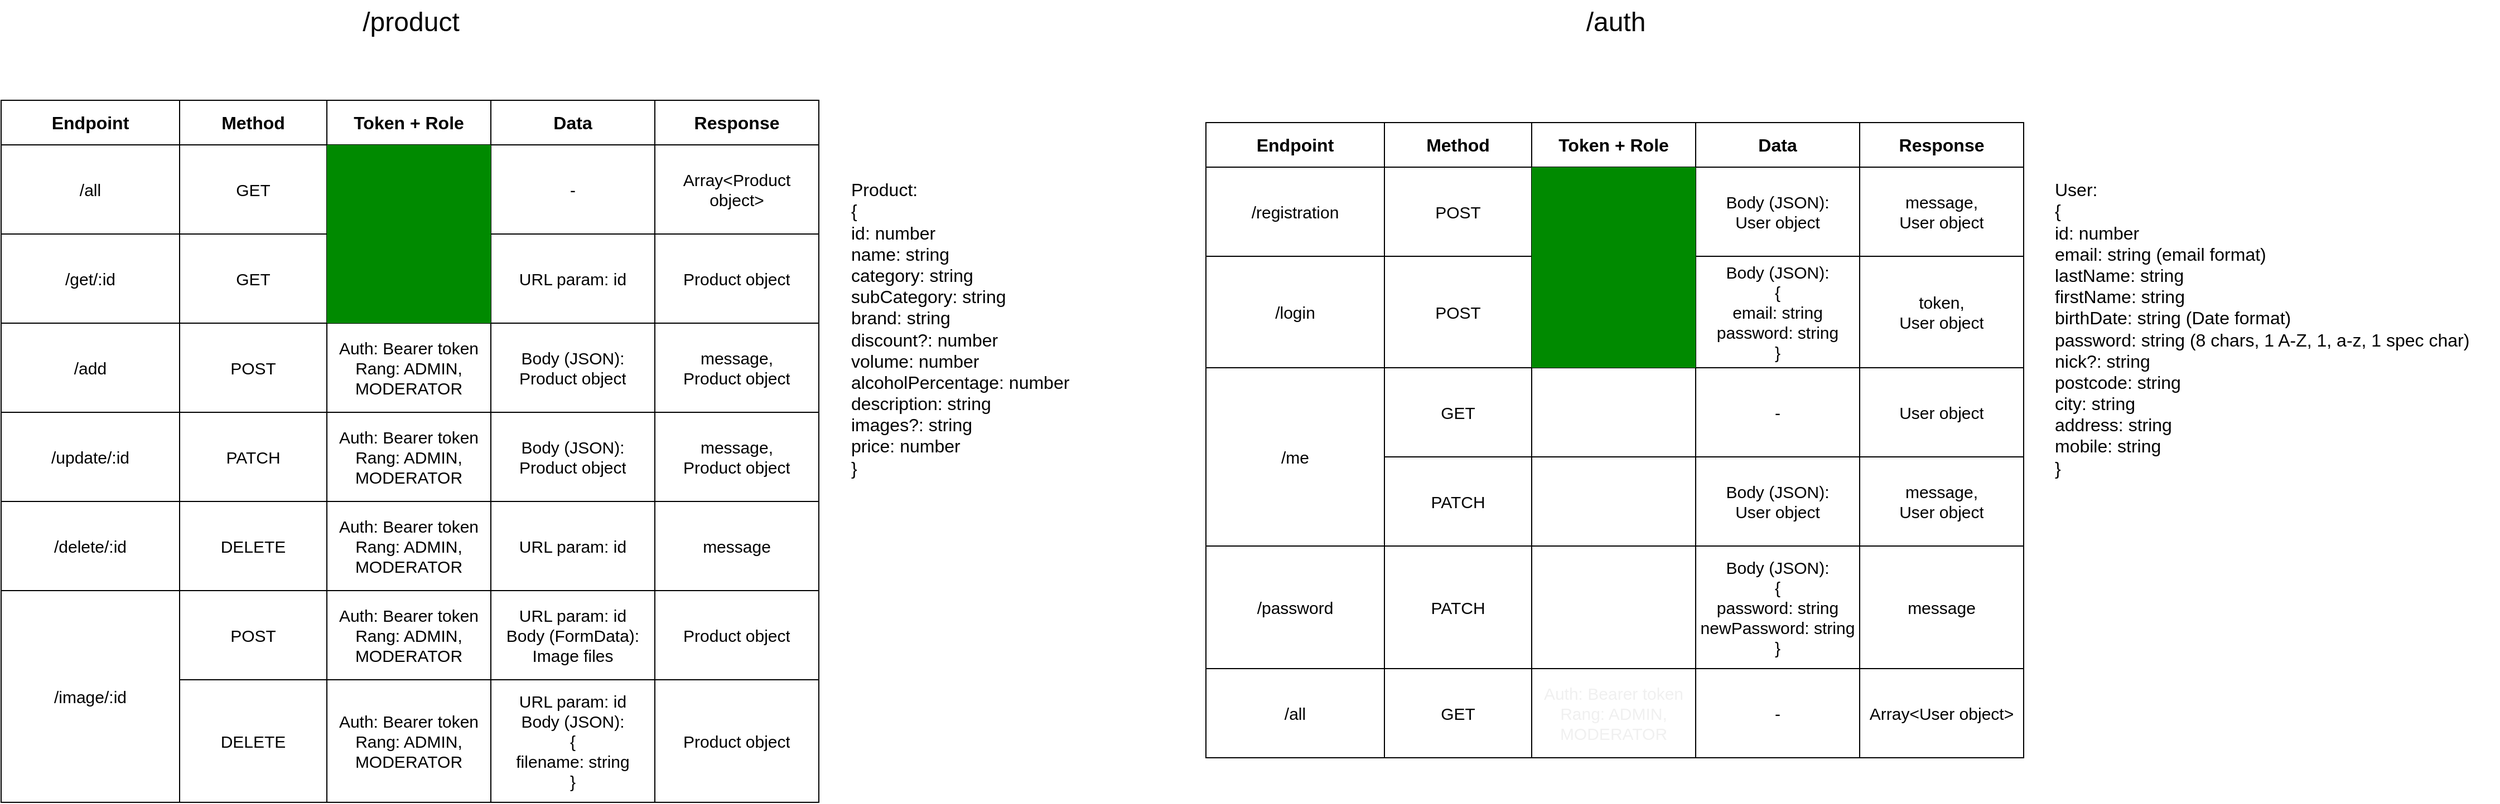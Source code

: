 <mxfile version="24.7.17">
  <diagram name="1 oldal" id="UeoRxixYVzYARN7M6lbf">
    <mxGraphModel dx="1400" dy="828" grid="1" gridSize="10" guides="1" tooltips="1" connect="1" arrows="1" fold="1" page="1" pageScale="1" pageWidth="2339" pageHeight="3300" math="0" shadow="0">
      <root>
        <mxCell id="0" />
        <mxCell id="1" parent="0" />
        <mxCell id="mDEu_xkg_dyJT5L7LfrE-14" value="" style="shape=table;startSize=0;container=1;collapsible=0;childLayout=tableLayout;" parent="1" vertex="1">
          <mxGeometry x="100" y="120" width="733" height="630" as="geometry" />
        </mxCell>
        <mxCell id="mDEu_xkg_dyJT5L7LfrE-15" value="" style="shape=tableRow;horizontal=0;startSize=0;swimlaneHead=0;swimlaneBody=0;strokeColor=inherit;top=0;left=0;bottom=0;right=0;collapsible=0;dropTarget=0;fillColor=none;points=[[0,0.5],[1,0.5]];portConstraint=eastwest;" parent="mDEu_xkg_dyJT5L7LfrE-14" vertex="1">
          <mxGeometry width="733" height="40" as="geometry" />
        </mxCell>
        <mxCell id="mDEu_xkg_dyJT5L7LfrE-16" value="Endpoint" style="shape=partialRectangle;html=1;whiteSpace=wrap;connectable=0;strokeColor=inherit;overflow=hidden;fillColor=none;top=0;left=0;bottom=0;right=0;pointerEvents=1;fontStyle=1;fontSize=16;" parent="mDEu_xkg_dyJT5L7LfrE-15" vertex="1">
          <mxGeometry width="160" height="40" as="geometry">
            <mxRectangle width="160" height="40" as="alternateBounds" />
          </mxGeometry>
        </mxCell>
        <mxCell id="mDEu_xkg_dyJT5L7LfrE-17" value="Method" style="shape=partialRectangle;html=1;whiteSpace=wrap;connectable=0;strokeColor=inherit;overflow=hidden;fillColor=none;top=0;left=0;bottom=0;right=0;pointerEvents=1;fontStyle=1;fontSize=16;" parent="mDEu_xkg_dyJT5L7LfrE-15" vertex="1">
          <mxGeometry x="160" width="132" height="40" as="geometry">
            <mxRectangle width="132" height="40" as="alternateBounds" />
          </mxGeometry>
        </mxCell>
        <mxCell id="mDEu_xkg_dyJT5L7LfrE-18" value="Token + Role" style="shape=partialRectangle;html=1;whiteSpace=wrap;connectable=0;strokeColor=inherit;overflow=hidden;fillColor=none;top=0;left=0;bottom=0;right=0;pointerEvents=1;fontStyle=1;fontSize=16;" parent="mDEu_xkg_dyJT5L7LfrE-15" vertex="1">
          <mxGeometry x="292" width="147" height="40" as="geometry">
            <mxRectangle width="147" height="40" as="alternateBounds" />
          </mxGeometry>
        </mxCell>
        <mxCell id="mDEu_xkg_dyJT5L7LfrE-19" value="Data" style="shape=partialRectangle;html=1;whiteSpace=wrap;connectable=0;strokeColor=inherit;overflow=hidden;fillColor=none;top=0;left=0;bottom=0;right=0;pointerEvents=1;fontStyle=1;fontSize=16;" parent="mDEu_xkg_dyJT5L7LfrE-15" vertex="1">
          <mxGeometry x="439" width="147" height="40" as="geometry">
            <mxRectangle width="147" height="40" as="alternateBounds" />
          </mxGeometry>
        </mxCell>
        <mxCell id="mDEu_xkg_dyJT5L7LfrE-117" value="Response" style="shape=partialRectangle;html=1;whiteSpace=wrap;connectable=0;strokeColor=inherit;overflow=hidden;fillColor=none;top=0;left=0;bottom=0;right=0;pointerEvents=1;fontStyle=1;fontSize=16;" parent="mDEu_xkg_dyJT5L7LfrE-15" vertex="1">
          <mxGeometry x="586" width="147" height="40" as="geometry">
            <mxRectangle width="147" height="40" as="alternateBounds" />
          </mxGeometry>
        </mxCell>
        <mxCell id="mDEu_xkg_dyJT5L7LfrE-21" value="" style="shape=tableRow;horizontal=0;startSize=0;swimlaneHead=0;swimlaneBody=0;strokeColor=inherit;top=0;left=0;bottom=0;right=0;collapsible=0;dropTarget=0;fillColor=none;points=[[0,0.5],[1,0.5]];portConstraint=eastwest;" parent="mDEu_xkg_dyJT5L7LfrE-14" vertex="1">
          <mxGeometry y="40" width="733" height="80" as="geometry" />
        </mxCell>
        <mxCell id="mDEu_xkg_dyJT5L7LfrE-22" value="/all" style="shape=partialRectangle;html=1;whiteSpace=wrap;connectable=0;strokeColor=inherit;overflow=hidden;fillColor=none;top=0;left=0;bottom=0;right=0;pointerEvents=1;fontSize=15;" parent="mDEu_xkg_dyJT5L7LfrE-21" vertex="1">
          <mxGeometry width="160" height="80" as="geometry">
            <mxRectangle width="160" height="80" as="alternateBounds" />
          </mxGeometry>
        </mxCell>
        <mxCell id="mDEu_xkg_dyJT5L7LfrE-23" value="GET" style="shape=partialRectangle;html=1;whiteSpace=wrap;connectable=0;strokeColor=inherit;overflow=hidden;fillColor=none;top=0;left=0;bottom=0;right=0;pointerEvents=1;fontSize=15;" parent="mDEu_xkg_dyJT5L7LfrE-21" vertex="1">
          <mxGeometry x="160" width="132" height="80" as="geometry">
            <mxRectangle width="132" height="80" as="alternateBounds" />
          </mxGeometry>
        </mxCell>
        <mxCell id="mDEu_xkg_dyJT5L7LfrE-24" value="" style="shape=partialRectangle;html=1;whiteSpace=wrap;connectable=0;strokeColor=#005700;overflow=hidden;fillColor=#008a00;top=0;left=0;bottom=0;right=0;pointerEvents=1;fontSize=15;fontColor=#ffffff;" parent="mDEu_xkg_dyJT5L7LfrE-21" vertex="1">
          <mxGeometry x="292" width="147" height="80" as="geometry">
            <mxRectangle width="147" height="80" as="alternateBounds" />
          </mxGeometry>
        </mxCell>
        <mxCell id="mDEu_xkg_dyJT5L7LfrE-25" value="-" style="shape=partialRectangle;html=1;whiteSpace=wrap;connectable=0;strokeColor=inherit;overflow=hidden;fillColor=none;top=0;left=0;bottom=0;right=0;pointerEvents=1;fontSize=15;align=center;" parent="mDEu_xkg_dyJT5L7LfrE-21" vertex="1">
          <mxGeometry x="439" width="147" height="80" as="geometry">
            <mxRectangle width="147" height="80" as="alternateBounds" />
          </mxGeometry>
        </mxCell>
        <mxCell id="mDEu_xkg_dyJT5L7LfrE-118" value="Array&amp;lt;Product object&amp;gt;" style="shape=partialRectangle;html=1;whiteSpace=wrap;connectable=0;strokeColor=inherit;overflow=hidden;fillColor=none;top=0;left=0;bottom=0;right=0;pointerEvents=1;fontSize=15;" parent="mDEu_xkg_dyJT5L7LfrE-21" vertex="1">
          <mxGeometry x="586" width="147" height="80" as="geometry">
            <mxRectangle width="147" height="80" as="alternateBounds" />
          </mxGeometry>
        </mxCell>
        <mxCell id="qTHYCNkbOjXIvpoYTU0R-1" style="shape=tableRow;horizontal=0;startSize=0;swimlaneHead=0;swimlaneBody=0;strokeColor=inherit;top=0;left=0;bottom=0;right=0;collapsible=0;dropTarget=0;fillColor=none;points=[[0,0.5],[1,0.5]];portConstraint=eastwest;" vertex="1" parent="mDEu_xkg_dyJT5L7LfrE-14">
          <mxGeometry y="120" width="733" height="80" as="geometry" />
        </mxCell>
        <mxCell id="qTHYCNkbOjXIvpoYTU0R-2" value="/get/:id" style="shape=partialRectangle;html=1;whiteSpace=wrap;connectable=0;strokeColor=inherit;overflow=hidden;fillColor=none;top=0;left=0;bottom=0;right=0;pointerEvents=1;fontSize=15;" vertex="1" parent="qTHYCNkbOjXIvpoYTU0R-1">
          <mxGeometry width="160" height="80" as="geometry">
            <mxRectangle width="160" height="80" as="alternateBounds" />
          </mxGeometry>
        </mxCell>
        <mxCell id="qTHYCNkbOjXIvpoYTU0R-3" value="GET" style="shape=partialRectangle;html=1;whiteSpace=wrap;connectable=0;strokeColor=inherit;overflow=hidden;fillColor=none;top=0;left=0;bottom=0;right=0;pointerEvents=1;fontSize=15;" vertex="1" parent="qTHYCNkbOjXIvpoYTU0R-1">
          <mxGeometry x="160" width="132" height="80" as="geometry">
            <mxRectangle width="132" height="80" as="alternateBounds" />
          </mxGeometry>
        </mxCell>
        <mxCell id="qTHYCNkbOjXIvpoYTU0R-4" style="shape=partialRectangle;html=1;whiteSpace=wrap;connectable=0;strokeColor=#005700;overflow=hidden;fillColor=#008a00;top=0;left=0;bottom=0;right=0;pointerEvents=1;fontSize=15;fontColor=#ffffff;" vertex="1" parent="qTHYCNkbOjXIvpoYTU0R-1">
          <mxGeometry x="292" width="147" height="80" as="geometry">
            <mxRectangle width="147" height="80" as="alternateBounds" />
          </mxGeometry>
        </mxCell>
        <mxCell id="qTHYCNkbOjXIvpoYTU0R-5" value="URL param: id" style="shape=partialRectangle;html=1;whiteSpace=wrap;connectable=0;strokeColor=inherit;overflow=hidden;fillColor=none;top=0;left=0;bottom=0;right=0;pointerEvents=1;fontSize=15;align=center;" vertex="1" parent="qTHYCNkbOjXIvpoYTU0R-1">
          <mxGeometry x="439" width="147" height="80" as="geometry">
            <mxRectangle width="147" height="80" as="alternateBounds" />
          </mxGeometry>
        </mxCell>
        <mxCell id="qTHYCNkbOjXIvpoYTU0R-7" value="Product object" style="shape=partialRectangle;html=1;whiteSpace=wrap;connectable=0;strokeColor=inherit;overflow=hidden;fillColor=none;top=0;left=0;bottom=0;right=0;pointerEvents=1;fontSize=15;" vertex="1" parent="qTHYCNkbOjXIvpoYTU0R-1">
          <mxGeometry x="586" width="147" height="80" as="geometry">
            <mxRectangle width="147" height="80" as="alternateBounds" />
          </mxGeometry>
        </mxCell>
        <mxCell id="qTHYCNkbOjXIvpoYTU0R-15" style="shape=tableRow;horizontal=0;startSize=0;swimlaneHead=0;swimlaneBody=0;strokeColor=inherit;top=0;left=0;bottom=0;right=0;collapsible=0;dropTarget=0;fillColor=none;points=[[0,0.5],[1,0.5]];portConstraint=eastwest;" vertex="1" parent="mDEu_xkg_dyJT5L7LfrE-14">
          <mxGeometry y="200" width="733" height="80" as="geometry" />
        </mxCell>
        <mxCell id="qTHYCNkbOjXIvpoYTU0R-16" value="/add" style="shape=partialRectangle;html=1;whiteSpace=wrap;connectable=0;strokeColor=inherit;overflow=hidden;fillColor=none;top=0;left=0;bottom=0;right=0;pointerEvents=1;fontSize=15;" vertex="1" parent="qTHYCNkbOjXIvpoYTU0R-15">
          <mxGeometry width="160" height="80" as="geometry">
            <mxRectangle width="160" height="80" as="alternateBounds" />
          </mxGeometry>
        </mxCell>
        <mxCell id="qTHYCNkbOjXIvpoYTU0R-17" value="POST" style="shape=partialRectangle;html=1;whiteSpace=wrap;connectable=0;strokeColor=inherit;overflow=hidden;fillColor=none;top=0;left=0;bottom=0;right=0;pointerEvents=1;fontSize=15;" vertex="1" parent="qTHYCNkbOjXIvpoYTU0R-15">
          <mxGeometry x="160" width="132" height="80" as="geometry">
            <mxRectangle width="132" height="80" as="alternateBounds" />
          </mxGeometry>
        </mxCell>
        <mxCell id="qTHYCNkbOjXIvpoYTU0R-18" value="Auth: Bearer token&lt;div&gt;Rang: ADMIN, MODERATOR&lt;/div&gt;" style="shape=partialRectangle;html=1;whiteSpace=wrap;connectable=0;overflow=hidden;top=0;left=0;bottom=0;right=0;pointerEvents=1;fontSize=15;fillColor=none;" vertex="1" parent="qTHYCNkbOjXIvpoYTU0R-15">
          <mxGeometry x="292" width="147" height="80" as="geometry">
            <mxRectangle width="147" height="80" as="alternateBounds" />
          </mxGeometry>
        </mxCell>
        <mxCell id="qTHYCNkbOjXIvpoYTU0R-19" value="Body (JSON):&lt;div&gt;Product object&lt;/div&gt;" style="shape=partialRectangle;html=1;whiteSpace=wrap;connectable=0;strokeColor=inherit;overflow=hidden;fillColor=none;top=0;left=0;bottom=0;right=0;pointerEvents=1;fontSize=15;align=center;" vertex="1" parent="qTHYCNkbOjXIvpoYTU0R-15">
          <mxGeometry x="439" width="147" height="80" as="geometry">
            <mxRectangle width="147" height="80" as="alternateBounds" />
          </mxGeometry>
        </mxCell>
        <mxCell id="qTHYCNkbOjXIvpoYTU0R-21" value="message,&lt;div&gt;Product object&lt;/div&gt;" style="shape=partialRectangle;html=1;whiteSpace=wrap;connectable=0;strokeColor=inherit;overflow=hidden;fillColor=none;top=0;left=0;bottom=0;right=0;pointerEvents=1;fontSize=15;" vertex="1" parent="qTHYCNkbOjXIvpoYTU0R-15">
          <mxGeometry x="586" width="147" height="80" as="geometry">
            <mxRectangle width="147" height="80" as="alternateBounds" />
          </mxGeometry>
        </mxCell>
        <mxCell id="qTHYCNkbOjXIvpoYTU0R-8" style="shape=tableRow;horizontal=0;startSize=0;swimlaneHead=0;swimlaneBody=0;strokeColor=inherit;top=0;left=0;bottom=0;right=0;collapsible=0;dropTarget=0;fillColor=none;points=[[0,0.5],[1,0.5]];portConstraint=eastwest;" vertex="1" parent="mDEu_xkg_dyJT5L7LfrE-14">
          <mxGeometry y="280" width="733" height="80" as="geometry" />
        </mxCell>
        <mxCell id="qTHYCNkbOjXIvpoYTU0R-9" value="/update/:id" style="shape=partialRectangle;html=1;whiteSpace=wrap;connectable=0;strokeColor=inherit;overflow=hidden;fillColor=none;top=0;left=0;bottom=0;right=0;pointerEvents=1;fontSize=15;" vertex="1" parent="qTHYCNkbOjXIvpoYTU0R-8">
          <mxGeometry width="160" height="80" as="geometry">
            <mxRectangle width="160" height="80" as="alternateBounds" />
          </mxGeometry>
        </mxCell>
        <mxCell id="qTHYCNkbOjXIvpoYTU0R-10" value="PATCH" style="shape=partialRectangle;html=1;whiteSpace=wrap;connectable=0;strokeColor=inherit;overflow=hidden;fillColor=none;top=0;left=0;bottom=0;right=0;pointerEvents=1;fontSize=15;" vertex="1" parent="qTHYCNkbOjXIvpoYTU0R-8">
          <mxGeometry x="160" width="132" height="80" as="geometry">
            <mxRectangle width="132" height="80" as="alternateBounds" />
          </mxGeometry>
        </mxCell>
        <mxCell id="qTHYCNkbOjXIvpoYTU0R-11" value="Auth: Bearer token&lt;div&gt;Rang: ADMIN, MODERATOR&lt;/div&gt;" style="shape=partialRectangle;html=1;whiteSpace=wrap;connectable=0;overflow=hidden;top=0;left=0;bottom=0;right=0;pointerEvents=1;fontSize=15;fillColor=none;" vertex="1" parent="qTHYCNkbOjXIvpoYTU0R-8">
          <mxGeometry x="292" width="147" height="80" as="geometry">
            <mxRectangle width="147" height="80" as="alternateBounds" />
          </mxGeometry>
        </mxCell>
        <mxCell id="qTHYCNkbOjXIvpoYTU0R-12" value="Body (JSON):&lt;div&gt;Product object&lt;/div&gt;" style="shape=partialRectangle;html=1;whiteSpace=wrap;connectable=0;strokeColor=inherit;overflow=hidden;fillColor=none;top=0;left=0;bottom=0;right=0;pointerEvents=1;fontSize=15;align=center;" vertex="1" parent="qTHYCNkbOjXIvpoYTU0R-8">
          <mxGeometry x="439" width="147" height="80" as="geometry">
            <mxRectangle width="147" height="80" as="alternateBounds" />
          </mxGeometry>
        </mxCell>
        <mxCell id="qTHYCNkbOjXIvpoYTU0R-14" value="message,&lt;div&gt;Product object&lt;/div&gt;" style="shape=partialRectangle;html=1;whiteSpace=wrap;connectable=0;strokeColor=inherit;overflow=hidden;fillColor=none;top=0;left=0;bottom=0;right=0;pointerEvents=1;fontSize=15;" vertex="1" parent="qTHYCNkbOjXIvpoYTU0R-8">
          <mxGeometry x="586" width="147" height="80" as="geometry">
            <mxRectangle width="147" height="80" as="alternateBounds" />
          </mxGeometry>
        </mxCell>
        <mxCell id="qTHYCNkbOjXIvpoYTU0R-94" style="shape=tableRow;horizontal=0;startSize=0;swimlaneHead=0;swimlaneBody=0;strokeColor=inherit;top=0;left=0;bottom=0;right=0;collapsible=0;dropTarget=0;fillColor=none;points=[[0,0.5],[1,0.5]];portConstraint=eastwest;" vertex="1" parent="mDEu_xkg_dyJT5L7LfrE-14">
          <mxGeometry y="360" width="733" height="80" as="geometry" />
        </mxCell>
        <mxCell id="qTHYCNkbOjXIvpoYTU0R-95" value="/delete/:id" style="shape=partialRectangle;html=1;whiteSpace=wrap;connectable=0;strokeColor=inherit;overflow=hidden;fillColor=none;top=0;left=0;bottom=0;right=0;pointerEvents=1;fontSize=15;" vertex="1" parent="qTHYCNkbOjXIvpoYTU0R-94">
          <mxGeometry width="160" height="80" as="geometry">
            <mxRectangle width="160" height="80" as="alternateBounds" />
          </mxGeometry>
        </mxCell>
        <mxCell id="qTHYCNkbOjXIvpoYTU0R-96" value="DELETE" style="shape=partialRectangle;html=1;whiteSpace=wrap;connectable=0;strokeColor=inherit;overflow=hidden;fillColor=none;top=0;left=0;bottom=0;right=0;pointerEvents=1;fontSize=15;" vertex="1" parent="qTHYCNkbOjXIvpoYTU0R-94">
          <mxGeometry x="160" width="132" height="80" as="geometry">
            <mxRectangle width="132" height="80" as="alternateBounds" />
          </mxGeometry>
        </mxCell>
        <mxCell id="qTHYCNkbOjXIvpoYTU0R-97" value="Auth: Bearer token&lt;div&gt;Rang: ADMIN, MODERATOR&lt;/div&gt;" style="shape=partialRectangle;html=1;whiteSpace=wrap;connectable=0;overflow=hidden;top=0;left=0;bottom=0;right=0;pointerEvents=1;fontSize=15;fillColor=none;" vertex="1" parent="qTHYCNkbOjXIvpoYTU0R-94">
          <mxGeometry x="292" width="147" height="80" as="geometry">
            <mxRectangle width="147" height="80" as="alternateBounds" />
          </mxGeometry>
        </mxCell>
        <mxCell id="qTHYCNkbOjXIvpoYTU0R-98" value="URL param: id" style="shape=partialRectangle;html=1;whiteSpace=wrap;connectable=0;strokeColor=inherit;overflow=hidden;fillColor=none;top=0;left=0;bottom=0;right=0;pointerEvents=1;fontSize=15;align=center;" vertex="1" parent="qTHYCNkbOjXIvpoYTU0R-94">
          <mxGeometry x="439" width="147" height="80" as="geometry">
            <mxRectangle width="147" height="80" as="alternateBounds" />
          </mxGeometry>
        </mxCell>
        <mxCell id="qTHYCNkbOjXIvpoYTU0R-99" value="message" style="shape=partialRectangle;html=1;whiteSpace=wrap;connectable=0;strokeColor=inherit;overflow=hidden;fillColor=none;top=0;left=0;bottom=0;right=0;pointerEvents=1;fontSize=15;" vertex="1" parent="qTHYCNkbOjXIvpoYTU0R-94">
          <mxGeometry x="586" width="147" height="80" as="geometry">
            <mxRectangle width="147" height="80" as="alternateBounds" />
          </mxGeometry>
        </mxCell>
        <mxCell id="qTHYCNkbOjXIvpoYTU0R-106" style="shape=tableRow;horizontal=0;startSize=0;swimlaneHead=0;swimlaneBody=0;strokeColor=inherit;top=0;left=0;bottom=0;right=0;collapsible=0;dropTarget=0;fillColor=none;points=[[0,0.5],[1,0.5]];portConstraint=eastwest;" vertex="1" parent="mDEu_xkg_dyJT5L7LfrE-14">
          <mxGeometry y="440" width="733" height="80" as="geometry" />
        </mxCell>
        <mxCell id="qTHYCNkbOjXIvpoYTU0R-107" value="/image/:id" style="shape=partialRectangle;html=1;whiteSpace=wrap;connectable=0;strokeColor=inherit;overflow=hidden;fillColor=none;top=0;left=0;bottom=0;right=0;pointerEvents=1;fontSize=15;rowspan=2;colspan=1;" vertex="1" parent="qTHYCNkbOjXIvpoYTU0R-106">
          <mxGeometry width="160" height="190" as="geometry">
            <mxRectangle width="160" height="80" as="alternateBounds" />
          </mxGeometry>
        </mxCell>
        <mxCell id="qTHYCNkbOjXIvpoYTU0R-108" value="POST" style="shape=partialRectangle;html=1;whiteSpace=wrap;connectable=0;strokeColor=inherit;overflow=hidden;fillColor=none;top=0;left=0;bottom=0;right=0;pointerEvents=1;fontSize=15;" vertex="1" parent="qTHYCNkbOjXIvpoYTU0R-106">
          <mxGeometry x="160" width="132" height="80" as="geometry">
            <mxRectangle width="132" height="80" as="alternateBounds" />
          </mxGeometry>
        </mxCell>
        <mxCell id="qTHYCNkbOjXIvpoYTU0R-109" value="Auth: Bearer token&lt;div&gt;Rang: ADMIN, MODERATOR&lt;/div&gt;" style="shape=partialRectangle;html=1;whiteSpace=wrap;connectable=0;overflow=hidden;top=0;left=0;bottom=0;right=0;pointerEvents=1;fontSize=15;fillColor=none;" vertex="1" parent="qTHYCNkbOjXIvpoYTU0R-106">
          <mxGeometry x="292" width="147" height="80" as="geometry">
            <mxRectangle width="147" height="80" as="alternateBounds" />
          </mxGeometry>
        </mxCell>
        <mxCell id="qTHYCNkbOjXIvpoYTU0R-110" value="URL param: id&lt;div&gt;Body (FormData):&lt;/div&gt;&lt;div&gt;Image files&lt;/div&gt;" style="shape=partialRectangle;html=1;whiteSpace=wrap;connectable=0;strokeColor=inherit;overflow=hidden;fillColor=none;top=0;left=0;bottom=0;right=0;pointerEvents=1;fontSize=15;align=center;" vertex="1" parent="qTHYCNkbOjXIvpoYTU0R-106">
          <mxGeometry x="439" width="147" height="80" as="geometry">
            <mxRectangle width="147" height="80" as="alternateBounds" />
          </mxGeometry>
        </mxCell>
        <mxCell id="qTHYCNkbOjXIvpoYTU0R-111" value="Product object" style="shape=partialRectangle;html=1;whiteSpace=wrap;connectable=0;strokeColor=inherit;overflow=hidden;fillColor=none;top=0;left=0;bottom=0;right=0;pointerEvents=1;fontSize=15;" vertex="1" parent="qTHYCNkbOjXIvpoYTU0R-106">
          <mxGeometry x="586" width="147" height="80" as="geometry">
            <mxRectangle width="147" height="80" as="alternateBounds" />
          </mxGeometry>
        </mxCell>
        <mxCell id="qTHYCNkbOjXIvpoYTU0R-100" style="shape=tableRow;horizontal=0;startSize=0;swimlaneHead=0;swimlaneBody=0;strokeColor=inherit;top=0;left=0;bottom=0;right=0;collapsible=0;dropTarget=0;fillColor=none;points=[[0,0.5],[1,0.5]];portConstraint=eastwest;" vertex="1" parent="mDEu_xkg_dyJT5L7LfrE-14">
          <mxGeometry y="520" width="733" height="110" as="geometry" />
        </mxCell>
        <mxCell id="qTHYCNkbOjXIvpoYTU0R-101" style="shape=partialRectangle;html=1;whiteSpace=wrap;connectable=0;strokeColor=inherit;overflow=hidden;fillColor=none;top=0;left=0;bottom=0;right=0;pointerEvents=1;fontSize=15;" vertex="1" visible="0" parent="qTHYCNkbOjXIvpoYTU0R-100">
          <mxGeometry width="160" height="110" as="geometry">
            <mxRectangle width="160" height="110" as="alternateBounds" />
          </mxGeometry>
        </mxCell>
        <mxCell id="qTHYCNkbOjXIvpoYTU0R-102" value="DELETE" style="shape=partialRectangle;html=1;whiteSpace=wrap;connectable=0;strokeColor=inherit;overflow=hidden;fillColor=none;top=0;left=0;bottom=0;right=0;pointerEvents=1;fontSize=15;" vertex="1" parent="qTHYCNkbOjXIvpoYTU0R-100">
          <mxGeometry x="160" width="132" height="110" as="geometry">
            <mxRectangle width="132" height="110" as="alternateBounds" />
          </mxGeometry>
        </mxCell>
        <mxCell id="qTHYCNkbOjXIvpoYTU0R-103" value="Auth: Bearer token&lt;div&gt;Rang: ADMIN, MODERATOR&lt;/div&gt;" style="shape=partialRectangle;html=1;whiteSpace=wrap;connectable=0;overflow=hidden;top=0;left=0;bottom=0;right=0;pointerEvents=1;fontSize=15;fillColor=none;" vertex="1" parent="qTHYCNkbOjXIvpoYTU0R-100">
          <mxGeometry x="292" width="147" height="110" as="geometry">
            <mxRectangle width="147" height="110" as="alternateBounds" />
          </mxGeometry>
        </mxCell>
        <mxCell id="qTHYCNkbOjXIvpoYTU0R-104" value="URL param: id&lt;div&gt;Body (JSON):&lt;/div&gt;&lt;div&gt;&lt;span style=&quot;background-color: initial;&quot;&gt;{&lt;/span&gt;&lt;/div&gt;&lt;div&gt;filename: string&lt;/div&gt;&lt;div&gt;}&lt;/div&gt;" style="shape=partialRectangle;html=1;whiteSpace=wrap;connectable=0;strokeColor=inherit;overflow=hidden;fillColor=none;top=0;left=0;bottom=0;right=0;pointerEvents=1;fontSize=15;align=center;" vertex="1" parent="qTHYCNkbOjXIvpoYTU0R-100">
          <mxGeometry x="439" width="147" height="110" as="geometry">
            <mxRectangle width="147" height="110" as="alternateBounds" />
          </mxGeometry>
        </mxCell>
        <mxCell id="qTHYCNkbOjXIvpoYTU0R-105" value="Product object" style="shape=partialRectangle;html=1;whiteSpace=wrap;connectable=0;strokeColor=inherit;overflow=hidden;fillColor=none;top=0;left=0;bottom=0;right=0;pointerEvents=1;fontSize=15;" vertex="1" parent="qTHYCNkbOjXIvpoYTU0R-100">
          <mxGeometry x="586" width="147" height="110" as="geometry">
            <mxRectangle width="147" height="110" as="alternateBounds" />
          </mxGeometry>
        </mxCell>
        <mxCell id="qTHYCNkbOjXIvpoYTU0R-22" value="&lt;font style=&quot;font-size: 16px;&quot;&gt;Product:&lt;br&gt;{&lt;br&gt;id: number&lt;br&gt;name: string&lt;br&gt;category: string&lt;br&gt;subCategory: string&lt;br&gt;brand: string&lt;br&gt;discount?: number&lt;br&gt;volume: number&lt;br&gt;alcoholPercentage: number&lt;br&gt;description: string&lt;br&gt;images?: string&lt;br&gt;price: number&lt;br&gt;}&lt;/font&gt;" style="text;align=left;verticalAlign=middle;resizable=0;points=[];autosize=1;strokeColor=none;fillColor=none;fontColor=default;horizontal=1;html=1;" vertex="1" parent="1">
          <mxGeometry x="860" y="185" width="220" height="280" as="geometry" />
        </mxCell>
        <mxCell id="qTHYCNkbOjXIvpoYTU0R-93" value="&lt;font style=&quot;font-size: 24px;&quot;&gt;/product&lt;/font&gt;" style="text;html=1;align=center;verticalAlign=middle;resizable=0;points=[];autosize=1;strokeColor=none;fillColor=none;" vertex="1" parent="1">
          <mxGeometry x="411.5" y="30" width="110" height="40" as="geometry" />
        </mxCell>
        <mxCell id="qTHYCNkbOjXIvpoYTU0R-114" value="" style="shape=table;startSize=0;container=1;collapsible=0;childLayout=tableLayout;" vertex="1" parent="1">
          <mxGeometry x="1180" y="140" width="733" height="570" as="geometry" />
        </mxCell>
        <mxCell id="qTHYCNkbOjXIvpoYTU0R-115" value="" style="shape=tableRow;horizontal=0;startSize=0;swimlaneHead=0;swimlaneBody=0;strokeColor=inherit;top=0;left=0;bottom=0;right=0;collapsible=0;dropTarget=0;fillColor=none;points=[[0,0.5],[1,0.5]];portConstraint=eastwest;" vertex="1" parent="qTHYCNkbOjXIvpoYTU0R-114">
          <mxGeometry width="733" height="40" as="geometry" />
        </mxCell>
        <mxCell id="qTHYCNkbOjXIvpoYTU0R-116" value="Endpoint" style="shape=partialRectangle;html=1;whiteSpace=wrap;connectable=0;strokeColor=inherit;overflow=hidden;fillColor=none;top=0;left=0;bottom=0;right=0;pointerEvents=1;fontStyle=1;fontSize=16;" vertex="1" parent="qTHYCNkbOjXIvpoYTU0R-115">
          <mxGeometry width="160" height="40" as="geometry">
            <mxRectangle width="160" height="40" as="alternateBounds" />
          </mxGeometry>
        </mxCell>
        <mxCell id="qTHYCNkbOjXIvpoYTU0R-117" value="Method" style="shape=partialRectangle;html=1;whiteSpace=wrap;connectable=0;strokeColor=inherit;overflow=hidden;fillColor=none;top=0;left=0;bottom=0;right=0;pointerEvents=1;fontStyle=1;fontSize=16;" vertex="1" parent="qTHYCNkbOjXIvpoYTU0R-115">
          <mxGeometry x="160" width="132" height="40" as="geometry">
            <mxRectangle width="132" height="40" as="alternateBounds" />
          </mxGeometry>
        </mxCell>
        <mxCell id="qTHYCNkbOjXIvpoYTU0R-118" value="Token + Role" style="shape=partialRectangle;html=1;whiteSpace=wrap;connectable=0;strokeColor=inherit;overflow=hidden;fillColor=none;top=0;left=0;bottom=0;right=0;pointerEvents=1;fontStyle=1;fontSize=16;" vertex="1" parent="qTHYCNkbOjXIvpoYTU0R-115">
          <mxGeometry x="292" width="147" height="40" as="geometry">
            <mxRectangle width="147" height="40" as="alternateBounds" />
          </mxGeometry>
        </mxCell>
        <mxCell id="qTHYCNkbOjXIvpoYTU0R-119" value="Data" style="shape=partialRectangle;html=1;whiteSpace=wrap;connectable=0;strokeColor=inherit;overflow=hidden;fillColor=none;top=0;left=0;bottom=0;right=0;pointerEvents=1;fontStyle=1;fontSize=16;" vertex="1" parent="qTHYCNkbOjXIvpoYTU0R-115">
          <mxGeometry x="439" width="147" height="40" as="geometry">
            <mxRectangle width="147" height="40" as="alternateBounds" />
          </mxGeometry>
        </mxCell>
        <mxCell id="qTHYCNkbOjXIvpoYTU0R-120" value="Response" style="shape=partialRectangle;html=1;whiteSpace=wrap;connectable=0;strokeColor=inherit;overflow=hidden;fillColor=none;top=0;left=0;bottom=0;right=0;pointerEvents=1;fontStyle=1;fontSize=16;" vertex="1" parent="qTHYCNkbOjXIvpoYTU0R-115">
          <mxGeometry x="586" width="147" height="40" as="geometry">
            <mxRectangle width="147" height="40" as="alternateBounds" />
          </mxGeometry>
        </mxCell>
        <mxCell id="qTHYCNkbOjXIvpoYTU0R-171" style="shape=tableRow;horizontal=0;startSize=0;swimlaneHead=0;swimlaneBody=0;strokeColor=inherit;top=0;left=0;bottom=0;right=0;collapsible=0;dropTarget=0;fillColor=none;points=[[0,0.5],[1,0.5]];portConstraint=eastwest;" vertex="1" parent="qTHYCNkbOjXIvpoYTU0R-114">
          <mxGeometry y="40" width="733" height="80" as="geometry" />
        </mxCell>
        <mxCell id="qTHYCNkbOjXIvpoYTU0R-172" value="/registration" style="shape=partialRectangle;html=1;whiteSpace=wrap;connectable=0;strokeColor=inherit;overflow=hidden;fillColor=none;top=0;left=0;bottom=0;right=0;pointerEvents=1;fontSize=15;" vertex="1" parent="qTHYCNkbOjXIvpoYTU0R-171">
          <mxGeometry width="160" height="80" as="geometry">
            <mxRectangle width="160" height="80" as="alternateBounds" />
          </mxGeometry>
        </mxCell>
        <mxCell id="qTHYCNkbOjXIvpoYTU0R-173" value="POST" style="shape=partialRectangle;html=1;whiteSpace=wrap;connectable=0;strokeColor=inherit;overflow=hidden;fillColor=none;top=0;left=0;bottom=0;right=0;pointerEvents=1;fontSize=15;" vertex="1" parent="qTHYCNkbOjXIvpoYTU0R-171">
          <mxGeometry x="160" width="132" height="80" as="geometry">
            <mxRectangle width="132" height="80" as="alternateBounds" />
          </mxGeometry>
        </mxCell>
        <mxCell id="qTHYCNkbOjXIvpoYTU0R-174" style="shape=partialRectangle;html=1;whiteSpace=wrap;connectable=0;strokeColor=#005700;overflow=hidden;fillColor=#008a00;top=0;left=0;bottom=0;right=0;pointerEvents=1;fontSize=15;fontColor=#ffffff;" vertex="1" parent="qTHYCNkbOjXIvpoYTU0R-171">
          <mxGeometry x="292" width="147" height="80" as="geometry">
            <mxRectangle width="147" height="80" as="alternateBounds" />
          </mxGeometry>
        </mxCell>
        <mxCell id="qTHYCNkbOjXIvpoYTU0R-175" value="Body (JSON):&lt;div&gt;User object&lt;/div&gt;" style="shape=partialRectangle;html=1;whiteSpace=wrap;connectable=0;strokeColor=inherit;overflow=hidden;fillColor=none;top=0;left=0;bottom=0;right=0;pointerEvents=1;fontSize=15;" vertex="1" parent="qTHYCNkbOjXIvpoYTU0R-171">
          <mxGeometry x="439" width="147" height="80" as="geometry">
            <mxRectangle width="147" height="80" as="alternateBounds" />
          </mxGeometry>
        </mxCell>
        <mxCell id="qTHYCNkbOjXIvpoYTU0R-176" value="message,&lt;div&gt;User object&lt;/div&gt;" style="shape=partialRectangle;html=1;whiteSpace=wrap;connectable=0;strokeColor=inherit;overflow=hidden;fillColor=none;top=0;left=0;bottom=0;right=0;pointerEvents=1;fontSize=15;" vertex="1" parent="qTHYCNkbOjXIvpoYTU0R-171">
          <mxGeometry x="586" width="147" height="80" as="geometry">
            <mxRectangle width="147" height="80" as="alternateBounds" />
          </mxGeometry>
        </mxCell>
        <mxCell id="qTHYCNkbOjXIvpoYTU0R-165" style="shape=tableRow;horizontal=0;startSize=0;swimlaneHead=0;swimlaneBody=0;strokeColor=inherit;top=0;left=0;bottom=0;right=0;collapsible=0;dropTarget=0;fillColor=none;points=[[0,0.5],[1,0.5]];portConstraint=eastwest;" vertex="1" parent="qTHYCNkbOjXIvpoYTU0R-114">
          <mxGeometry y="120" width="733" height="100" as="geometry" />
        </mxCell>
        <mxCell id="qTHYCNkbOjXIvpoYTU0R-166" value="/login" style="shape=partialRectangle;html=1;whiteSpace=wrap;connectable=0;strokeColor=inherit;overflow=hidden;fillColor=none;top=0;left=0;bottom=0;right=0;pointerEvents=1;fontSize=15;" vertex="1" parent="qTHYCNkbOjXIvpoYTU0R-165">
          <mxGeometry width="160" height="100" as="geometry">
            <mxRectangle width="160" height="100" as="alternateBounds" />
          </mxGeometry>
        </mxCell>
        <mxCell id="qTHYCNkbOjXIvpoYTU0R-167" value="POST" style="shape=partialRectangle;html=1;whiteSpace=wrap;connectable=0;strokeColor=inherit;overflow=hidden;fillColor=none;top=0;left=0;bottom=0;right=0;pointerEvents=1;fontSize=15;" vertex="1" parent="qTHYCNkbOjXIvpoYTU0R-165">
          <mxGeometry x="160" width="132" height="100" as="geometry">
            <mxRectangle width="132" height="100" as="alternateBounds" />
          </mxGeometry>
        </mxCell>
        <mxCell id="qTHYCNkbOjXIvpoYTU0R-168" style="shape=partialRectangle;html=1;whiteSpace=wrap;connectable=0;strokeColor=#005700;overflow=hidden;fillColor=#008a00;top=0;left=0;bottom=0;right=0;pointerEvents=1;fontSize=15;fontColor=#ffffff;" vertex="1" parent="qTHYCNkbOjXIvpoYTU0R-165">
          <mxGeometry x="292" width="147" height="100" as="geometry">
            <mxRectangle width="147" height="100" as="alternateBounds" />
          </mxGeometry>
        </mxCell>
        <mxCell id="qTHYCNkbOjXIvpoYTU0R-169" value="Body (JSON):&lt;div&gt;&lt;span style=&quot;background-color: initial;&quot;&gt;{&lt;/span&gt;&lt;div&gt;email: string&lt;/div&gt;&lt;div&gt;password: string&lt;br&gt;&lt;div&gt;}&lt;/div&gt;&lt;/div&gt;&lt;/div&gt;" style="shape=partialRectangle;html=1;whiteSpace=wrap;connectable=0;strokeColor=inherit;overflow=hidden;fillColor=none;top=0;left=0;bottom=0;right=0;pointerEvents=1;fontSize=15;" vertex="1" parent="qTHYCNkbOjXIvpoYTU0R-165">
          <mxGeometry x="439" width="147" height="100" as="geometry">
            <mxRectangle width="147" height="100" as="alternateBounds" />
          </mxGeometry>
        </mxCell>
        <mxCell id="qTHYCNkbOjXIvpoYTU0R-170" value="token,&lt;div&gt;User object&lt;/div&gt;" style="shape=partialRectangle;html=1;whiteSpace=wrap;connectable=0;strokeColor=inherit;overflow=hidden;fillColor=none;top=0;left=0;bottom=0;right=0;pointerEvents=1;fontSize=15;" vertex="1" parent="qTHYCNkbOjXIvpoYTU0R-165">
          <mxGeometry x="586" width="147" height="100" as="geometry">
            <mxRectangle width="147" height="100" as="alternateBounds" />
          </mxGeometry>
        </mxCell>
        <mxCell id="qTHYCNkbOjXIvpoYTU0R-177" style="shape=tableRow;horizontal=0;startSize=0;swimlaneHead=0;swimlaneBody=0;strokeColor=inherit;top=0;left=0;bottom=0;right=0;collapsible=0;dropTarget=0;fillColor=none;points=[[0,0.5],[1,0.5]];portConstraint=eastwest;" vertex="1" parent="qTHYCNkbOjXIvpoYTU0R-114">
          <mxGeometry y="220" width="733" height="80" as="geometry" />
        </mxCell>
        <mxCell id="qTHYCNkbOjXIvpoYTU0R-178" value="/me" style="shape=partialRectangle;html=1;whiteSpace=wrap;connectable=0;strokeColor=inherit;overflow=hidden;fillColor=none;top=0;left=0;bottom=0;right=0;pointerEvents=1;fontSize=15;rowspan=2;colspan=1;" vertex="1" parent="qTHYCNkbOjXIvpoYTU0R-177">
          <mxGeometry width="160" height="160" as="geometry">
            <mxRectangle width="160" height="80" as="alternateBounds" />
          </mxGeometry>
        </mxCell>
        <mxCell id="qTHYCNkbOjXIvpoYTU0R-179" value="GET" style="shape=partialRectangle;html=1;whiteSpace=wrap;connectable=0;strokeColor=inherit;overflow=hidden;fillColor=none;top=0;left=0;bottom=0;right=0;pointerEvents=1;fontSize=15;" vertex="1" parent="qTHYCNkbOjXIvpoYTU0R-177">
          <mxGeometry x="160" width="132" height="80" as="geometry">
            <mxRectangle width="132" height="80" as="alternateBounds" />
          </mxGeometry>
        </mxCell>
        <mxCell id="qTHYCNkbOjXIvpoYTU0R-180" value="Auth: Bearer token" style="shape=partialRectangle;html=1;whiteSpace=wrap;connectable=0;strokeColor=#005700;overflow=hidden;fillColor=none;top=0;left=0;bottom=0;right=0;pointerEvents=1;fontSize=15;fontColor=#ffffff;" vertex="1" parent="qTHYCNkbOjXIvpoYTU0R-177">
          <mxGeometry x="292" width="147" height="80" as="geometry">
            <mxRectangle width="147" height="80" as="alternateBounds" />
          </mxGeometry>
        </mxCell>
        <mxCell id="qTHYCNkbOjXIvpoYTU0R-181" value="-" style="shape=partialRectangle;html=1;whiteSpace=wrap;connectable=0;strokeColor=inherit;overflow=hidden;fillColor=none;top=0;left=0;bottom=0;right=0;pointerEvents=1;fontSize=15;" vertex="1" parent="qTHYCNkbOjXIvpoYTU0R-177">
          <mxGeometry x="439" width="147" height="80" as="geometry">
            <mxRectangle width="147" height="80" as="alternateBounds" />
          </mxGeometry>
        </mxCell>
        <mxCell id="qTHYCNkbOjXIvpoYTU0R-182" value="User object" style="shape=partialRectangle;html=1;whiteSpace=wrap;connectable=0;strokeColor=inherit;overflow=hidden;fillColor=none;top=0;left=0;bottom=0;right=0;pointerEvents=1;fontSize=15;" vertex="1" parent="qTHYCNkbOjXIvpoYTU0R-177">
          <mxGeometry x="586" width="147" height="80" as="geometry">
            <mxRectangle width="147" height="80" as="alternateBounds" />
          </mxGeometry>
        </mxCell>
        <mxCell id="qTHYCNkbOjXIvpoYTU0R-183" style="shape=tableRow;horizontal=0;startSize=0;swimlaneHead=0;swimlaneBody=0;strokeColor=inherit;top=0;left=0;bottom=0;right=0;collapsible=0;dropTarget=0;fillColor=none;points=[[0,0.5],[1,0.5]];portConstraint=eastwest;" vertex="1" parent="qTHYCNkbOjXIvpoYTU0R-114">
          <mxGeometry y="300" width="733" height="80" as="geometry" />
        </mxCell>
        <mxCell id="qTHYCNkbOjXIvpoYTU0R-184" style="shape=partialRectangle;html=1;whiteSpace=wrap;connectable=0;strokeColor=inherit;overflow=hidden;fillColor=none;top=0;left=0;bottom=0;right=0;pointerEvents=1;fontSize=15;" vertex="1" visible="0" parent="qTHYCNkbOjXIvpoYTU0R-183">
          <mxGeometry width="160" height="80" as="geometry">
            <mxRectangle width="160" height="80" as="alternateBounds" />
          </mxGeometry>
        </mxCell>
        <mxCell id="qTHYCNkbOjXIvpoYTU0R-185" value="PATCH" style="shape=partialRectangle;html=1;whiteSpace=wrap;connectable=0;strokeColor=inherit;overflow=hidden;fillColor=none;top=0;left=0;bottom=0;right=0;pointerEvents=1;fontSize=15;" vertex="1" parent="qTHYCNkbOjXIvpoYTU0R-183">
          <mxGeometry x="160" width="132" height="80" as="geometry">
            <mxRectangle width="132" height="80" as="alternateBounds" />
          </mxGeometry>
        </mxCell>
        <mxCell id="qTHYCNkbOjXIvpoYTU0R-186" value="Auth: Bearer token" style="shape=partialRectangle;html=1;whiteSpace=wrap;connectable=0;strokeColor=#005700;overflow=hidden;fillColor=none;top=0;left=0;bottom=0;right=0;pointerEvents=1;fontSize=15;fontColor=#ffffff;" vertex="1" parent="qTHYCNkbOjXIvpoYTU0R-183">
          <mxGeometry x="292" width="147" height="80" as="geometry">
            <mxRectangle width="147" height="80" as="alternateBounds" />
          </mxGeometry>
        </mxCell>
        <mxCell id="qTHYCNkbOjXIvpoYTU0R-187" value="Body (JSON):&lt;div&gt;User object&lt;/div&gt;" style="shape=partialRectangle;html=1;whiteSpace=wrap;connectable=0;strokeColor=inherit;overflow=hidden;fillColor=none;top=0;left=0;bottom=0;right=0;pointerEvents=1;fontSize=15;" vertex="1" parent="qTHYCNkbOjXIvpoYTU0R-183">
          <mxGeometry x="439" width="147" height="80" as="geometry">
            <mxRectangle width="147" height="80" as="alternateBounds" />
          </mxGeometry>
        </mxCell>
        <mxCell id="qTHYCNkbOjXIvpoYTU0R-188" value="message,&lt;div&gt;User object&lt;/div&gt;" style="shape=partialRectangle;html=1;whiteSpace=wrap;connectable=0;strokeColor=inherit;overflow=hidden;fillColor=none;top=0;left=0;bottom=0;right=0;pointerEvents=1;fontSize=15;" vertex="1" parent="qTHYCNkbOjXIvpoYTU0R-183">
          <mxGeometry x="586" width="147" height="80" as="geometry">
            <mxRectangle width="147" height="80" as="alternateBounds" />
          </mxGeometry>
        </mxCell>
        <mxCell id="qTHYCNkbOjXIvpoYTU0R-195" style="shape=tableRow;horizontal=0;startSize=0;swimlaneHead=0;swimlaneBody=0;strokeColor=inherit;top=0;left=0;bottom=0;right=0;collapsible=0;dropTarget=0;fillColor=none;points=[[0,0.5],[1,0.5]];portConstraint=eastwest;" vertex="1" parent="qTHYCNkbOjXIvpoYTU0R-114">
          <mxGeometry y="380" width="733" height="110" as="geometry" />
        </mxCell>
        <mxCell id="qTHYCNkbOjXIvpoYTU0R-196" value="/password" style="shape=partialRectangle;html=1;whiteSpace=wrap;connectable=0;strokeColor=inherit;overflow=hidden;fillColor=none;top=0;left=0;bottom=0;right=0;pointerEvents=1;fontSize=15;" vertex="1" parent="qTHYCNkbOjXIvpoYTU0R-195">
          <mxGeometry width="160" height="110" as="geometry">
            <mxRectangle width="160" height="110" as="alternateBounds" />
          </mxGeometry>
        </mxCell>
        <mxCell id="qTHYCNkbOjXIvpoYTU0R-197" value="PATCH" style="shape=partialRectangle;html=1;whiteSpace=wrap;connectable=0;strokeColor=inherit;overflow=hidden;fillColor=none;top=0;left=0;bottom=0;right=0;pointerEvents=1;fontSize=15;" vertex="1" parent="qTHYCNkbOjXIvpoYTU0R-195">
          <mxGeometry x="160" width="132" height="110" as="geometry">
            <mxRectangle width="132" height="110" as="alternateBounds" />
          </mxGeometry>
        </mxCell>
        <mxCell id="qTHYCNkbOjXIvpoYTU0R-198" value="Auth: Bearer token" style="shape=partialRectangle;html=1;whiteSpace=wrap;connectable=0;strokeColor=#005700;overflow=hidden;fillColor=none;top=0;left=0;bottom=0;right=0;pointerEvents=1;fontSize=15;fontColor=#ffffff;" vertex="1" parent="qTHYCNkbOjXIvpoYTU0R-195">
          <mxGeometry x="292" width="147" height="110" as="geometry">
            <mxRectangle width="147" height="110" as="alternateBounds" />
          </mxGeometry>
        </mxCell>
        <mxCell id="qTHYCNkbOjXIvpoYTU0R-199" value="Body (JSON):&lt;div&gt;{&lt;/div&gt;&lt;div&gt;password: string&lt;/div&gt;&lt;div&gt;newPassword: string&lt;/div&gt;&lt;div&gt;}&lt;/div&gt;" style="shape=partialRectangle;html=1;whiteSpace=wrap;connectable=0;strokeColor=inherit;overflow=hidden;fillColor=none;top=0;left=0;bottom=0;right=0;pointerEvents=1;fontSize=15;" vertex="1" parent="qTHYCNkbOjXIvpoYTU0R-195">
          <mxGeometry x="439" width="147" height="110" as="geometry">
            <mxRectangle width="147" height="110" as="alternateBounds" />
          </mxGeometry>
        </mxCell>
        <mxCell id="qTHYCNkbOjXIvpoYTU0R-200" value="message" style="shape=partialRectangle;html=1;whiteSpace=wrap;connectable=0;strokeColor=inherit;overflow=hidden;fillColor=none;top=0;left=0;bottom=0;right=0;pointerEvents=1;fontSize=15;" vertex="1" parent="qTHYCNkbOjXIvpoYTU0R-195">
          <mxGeometry x="586" width="147" height="110" as="geometry">
            <mxRectangle width="147" height="110" as="alternateBounds" />
          </mxGeometry>
        </mxCell>
        <mxCell id="qTHYCNkbOjXIvpoYTU0R-121" value="" style="shape=tableRow;horizontal=0;startSize=0;swimlaneHead=0;swimlaneBody=0;strokeColor=inherit;top=0;left=0;bottom=0;right=0;collapsible=0;dropTarget=0;fillColor=none;points=[[0,0.5],[1,0.5]];portConstraint=eastwest;" vertex="1" parent="qTHYCNkbOjXIvpoYTU0R-114">
          <mxGeometry y="490" width="733" height="80" as="geometry" />
        </mxCell>
        <mxCell id="qTHYCNkbOjXIvpoYTU0R-122" value="/all" style="shape=partialRectangle;html=1;whiteSpace=wrap;connectable=0;strokeColor=inherit;overflow=hidden;fillColor=none;top=0;left=0;bottom=0;right=0;pointerEvents=1;fontSize=15;" vertex="1" parent="qTHYCNkbOjXIvpoYTU0R-121">
          <mxGeometry width="160" height="80" as="geometry">
            <mxRectangle width="160" height="80" as="alternateBounds" />
          </mxGeometry>
        </mxCell>
        <mxCell id="qTHYCNkbOjXIvpoYTU0R-123" value="GET" style="shape=partialRectangle;html=1;whiteSpace=wrap;connectable=0;strokeColor=inherit;overflow=hidden;fillColor=none;top=0;left=0;bottom=0;right=0;pointerEvents=1;fontSize=15;" vertex="1" parent="qTHYCNkbOjXIvpoYTU0R-121">
          <mxGeometry x="160" width="132" height="80" as="geometry">
            <mxRectangle width="132" height="80" as="alternateBounds" />
          </mxGeometry>
        </mxCell>
        <mxCell id="qTHYCNkbOjXIvpoYTU0R-124" value="&lt;span style=&quot;color: rgb(240, 240, 240);&quot;&gt;Auth: Bearer token&lt;/span&gt;&lt;div style=&quot;color: rgb(240, 240, 240);&quot;&gt;Rang: ADMIN, MODERATOR&lt;/div&gt;" style="shape=partialRectangle;html=1;whiteSpace=wrap;connectable=0;strokeColor=#005700;overflow=hidden;fillColor=none;top=0;left=0;bottom=0;right=0;pointerEvents=1;fontSize=15;fontColor=#ffffff;" vertex="1" parent="qTHYCNkbOjXIvpoYTU0R-121">
          <mxGeometry x="292" width="147" height="80" as="geometry">
            <mxRectangle width="147" height="80" as="alternateBounds" />
          </mxGeometry>
        </mxCell>
        <mxCell id="qTHYCNkbOjXIvpoYTU0R-125" value="-" style="shape=partialRectangle;html=1;whiteSpace=wrap;connectable=0;strokeColor=inherit;overflow=hidden;fillColor=none;top=0;left=0;bottom=0;right=0;pointerEvents=1;fontSize=15;" vertex="1" parent="qTHYCNkbOjXIvpoYTU0R-121">
          <mxGeometry x="439" width="147" height="80" as="geometry">
            <mxRectangle width="147" height="80" as="alternateBounds" />
          </mxGeometry>
        </mxCell>
        <mxCell id="qTHYCNkbOjXIvpoYTU0R-126" value="Array&amp;lt;User object&amp;gt;" style="shape=partialRectangle;html=1;whiteSpace=wrap;connectable=0;strokeColor=inherit;overflow=hidden;fillColor=none;top=0;left=0;bottom=0;right=0;pointerEvents=1;fontSize=15;" vertex="1" parent="qTHYCNkbOjXIvpoYTU0R-121">
          <mxGeometry x="586" width="147" height="80" as="geometry">
            <mxRectangle width="147" height="80" as="alternateBounds" />
          </mxGeometry>
        </mxCell>
        <mxCell id="qTHYCNkbOjXIvpoYTU0R-163" value="&lt;font style=&quot;font-size: 16px;&quot;&gt;User:&lt;br&gt;{&lt;br&gt;id: number&lt;br&gt;email: string (email format)&lt;br&gt;lastName: string&lt;br&gt;firstName: string&lt;br&gt;birthDate: string (Date format)&lt;br&gt;password: string (8 chars, 1 A-Z, 1, a-z, 1 spec char)&lt;br&gt;nick?: string&lt;/font&gt;&lt;div&gt;&lt;font style=&quot;font-size: 16px;&quot;&gt;postcode: string&lt;/font&gt;&lt;/div&gt;&lt;div&gt;&lt;font style=&quot;font-size: 16px;&quot;&gt;city: string&lt;/font&gt;&lt;/div&gt;&lt;div&gt;&lt;font style=&quot;font-size: 16px;&quot;&gt;address: string&lt;/font&gt;&lt;/div&gt;&lt;div&gt;&lt;font style=&quot;font-size: 16px;&quot;&gt;mobile: string&lt;/font&gt;&lt;/div&gt;&lt;div&gt;&lt;font style=&quot;font-size: 16px;&quot;&gt;}&lt;/font&gt;&lt;/div&gt;" style="text;align=left;verticalAlign=middle;resizable=0;points=[];autosize=1;strokeColor=none;fillColor=none;html=1;" vertex="1" parent="1">
          <mxGeometry x="1939" y="185" width="400" height="280" as="geometry" />
        </mxCell>
        <mxCell id="qTHYCNkbOjXIvpoYTU0R-164" value="&lt;font style=&quot;font-size: 24px;&quot;&gt;/auth&lt;/font&gt;" style="text;html=1;align=center;verticalAlign=middle;resizable=0;points=[];autosize=1;strokeColor=none;fillColor=none;" vertex="1" parent="1">
          <mxGeometry x="1506.5" y="30" width="80" height="40" as="geometry" />
        </mxCell>
      </root>
    </mxGraphModel>
  </diagram>
</mxfile>
